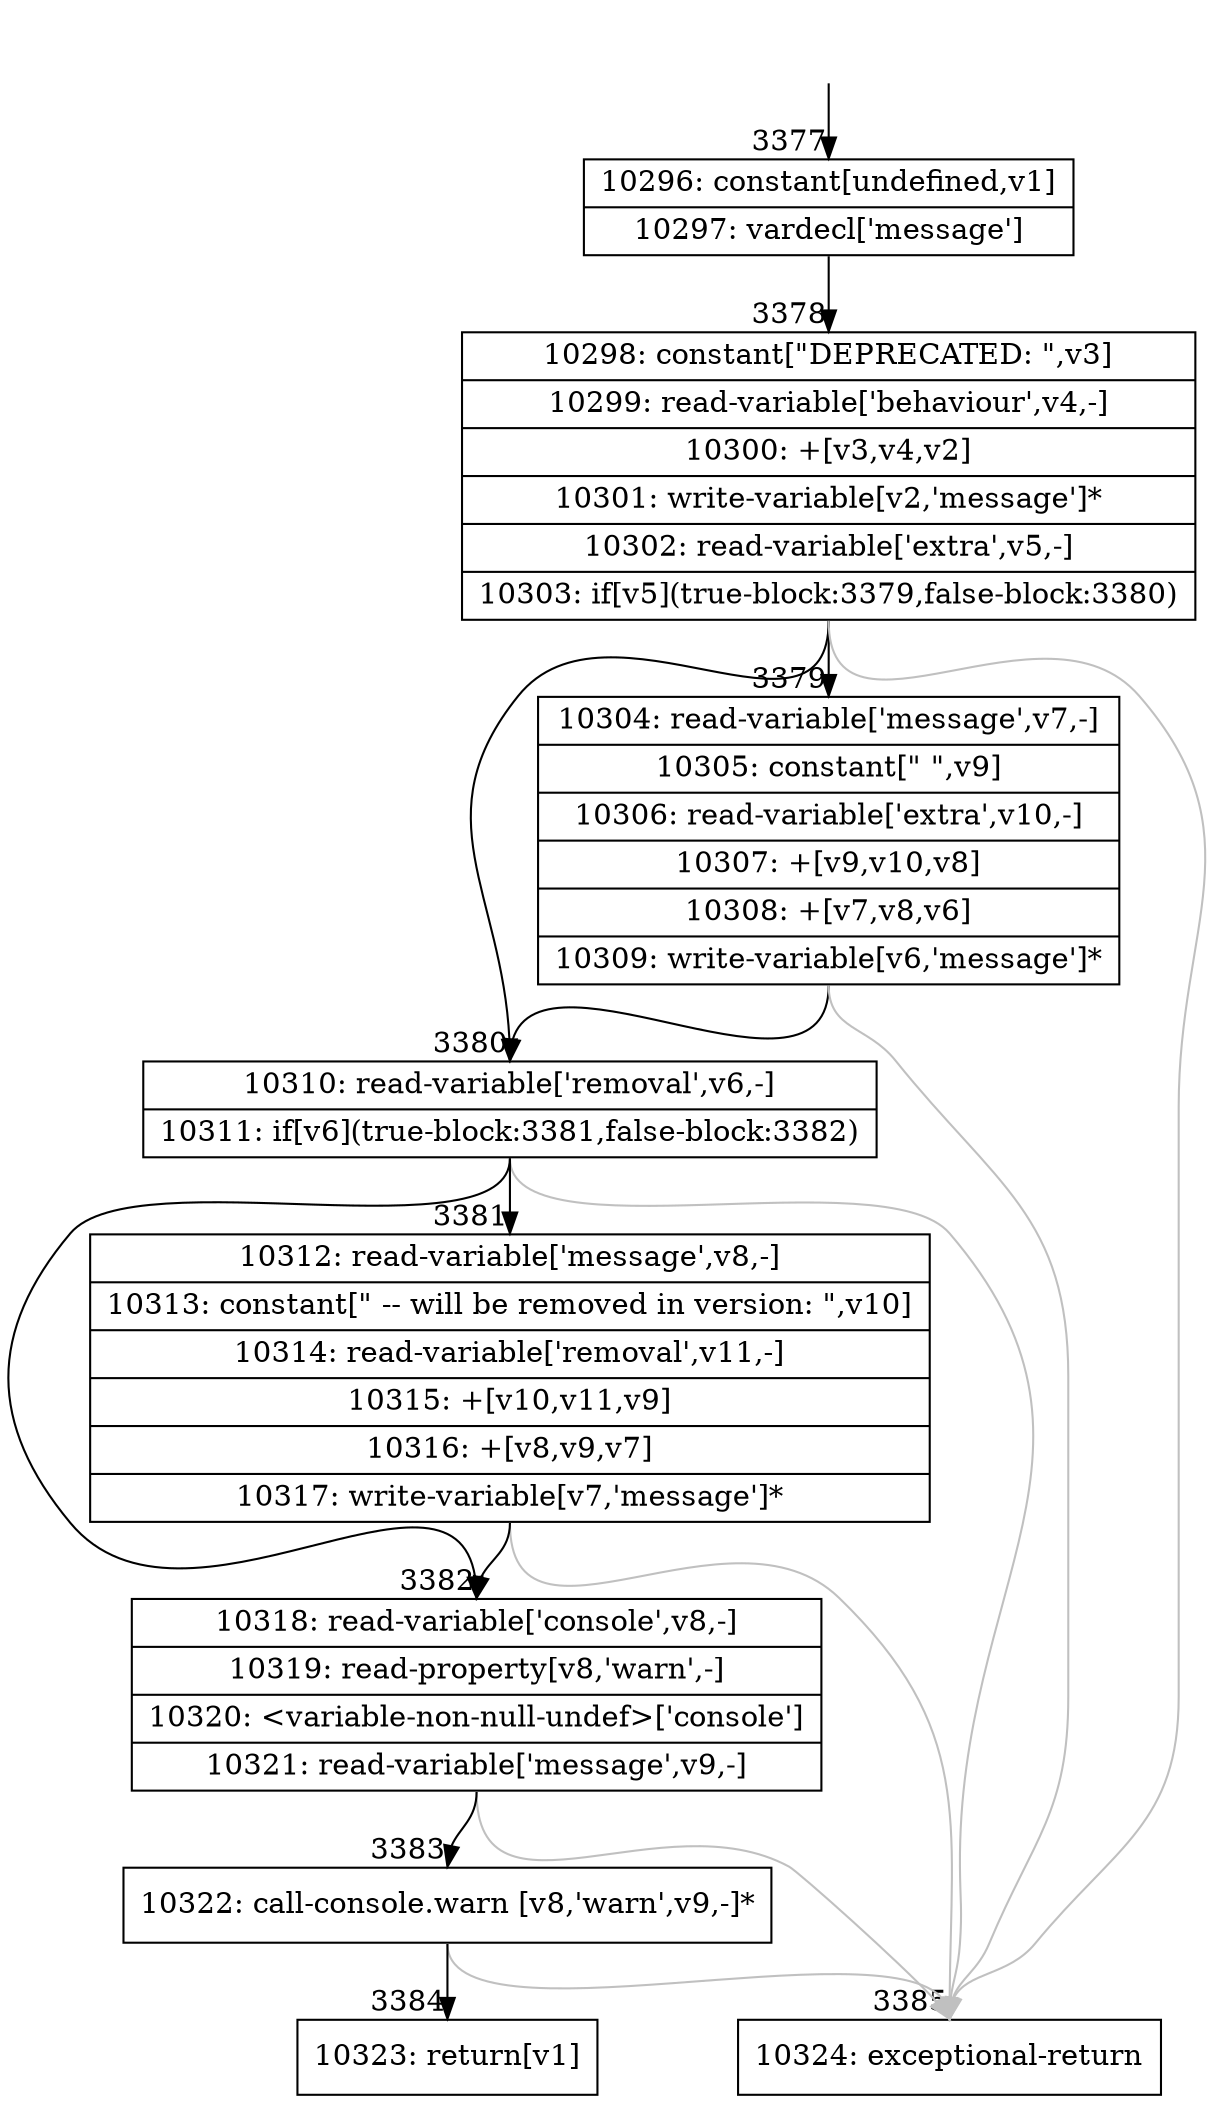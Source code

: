 digraph {
rankdir="TD"
BB_entry226[shape=none,label=""];
BB_entry226 -> BB3377 [tailport=s, headport=n, headlabel="    3377"]
BB3377 [shape=record label="{10296: constant[undefined,v1]|10297: vardecl['message']}" ] 
BB3377 -> BB3378 [tailport=s, headport=n, headlabel="      3378"]
BB3378 [shape=record label="{10298: constant[\"DEPRECATED: \",v3]|10299: read-variable['behaviour',v4,-]|10300: +[v3,v4,v2]|10301: write-variable[v2,'message']*|10302: read-variable['extra',v5,-]|10303: if[v5](true-block:3379,false-block:3380)}" ] 
BB3378 -> BB3379 [tailport=s, headport=n, headlabel="      3379"]
BB3378 -> BB3380 [tailport=s, headport=n, headlabel="      3380"]
BB3378 -> BB3385 [tailport=s, headport=n, color=gray, headlabel="      3385"]
BB3379 [shape=record label="{10304: read-variable['message',v7,-]|10305: constant[\" \",v9]|10306: read-variable['extra',v10,-]|10307: +[v9,v10,v8]|10308: +[v7,v8,v6]|10309: write-variable[v6,'message']*}" ] 
BB3379 -> BB3380 [tailport=s, headport=n]
BB3379 -> BB3385 [tailport=s, headport=n, color=gray]
BB3380 [shape=record label="{10310: read-variable['removal',v6,-]|10311: if[v6](true-block:3381,false-block:3382)}" ] 
BB3380 -> BB3381 [tailport=s, headport=n, headlabel="      3381"]
BB3380 -> BB3382 [tailport=s, headport=n, headlabel="      3382"]
BB3380 -> BB3385 [tailport=s, headport=n, color=gray]
BB3381 [shape=record label="{10312: read-variable['message',v8,-]|10313: constant[\" -- will be removed in version: \",v10]|10314: read-variable['removal',v11,-]|10315: +[v10,v11,v9]|10316: +[v8,v9,v7]|10317: write-variable[v7,'message']*}" ] 
BB3381 -> BB3382 [tailport=s, headport=n]
BB3381 -> BB3385 [tailport=s, headport=n, color=gray]
BB3382 [shape=record label="{10318: read-variable['console',v8,-]|10319: read-property[v8,'warn',-]|10320: \<variable-non-null-undef\>['console']|10321: read-variable['message',v9,-]}" ] 
BB3382 -> BB3383 [tailport=s, headport=n, headlabel="      3383"]
BB3382 -> BB3385 [tailport=s, headport=n, color=gray]
BB3383 [shape=record label="{10322: call-console.warn [v8,'warn',v9,-]*}" ] 
BB3383 -> BB3384 [tailport=s, headport=n, headlabel="      3384"]
BB3383 -> BB3385 [tailport=s, headport=n, color=gray]
BB3384 [shape=record label="{10323: return[v1]}" ] 
BB3385 [shape=record label="{10324: exceptional-return}" ] 
//#$~ 4206
}

